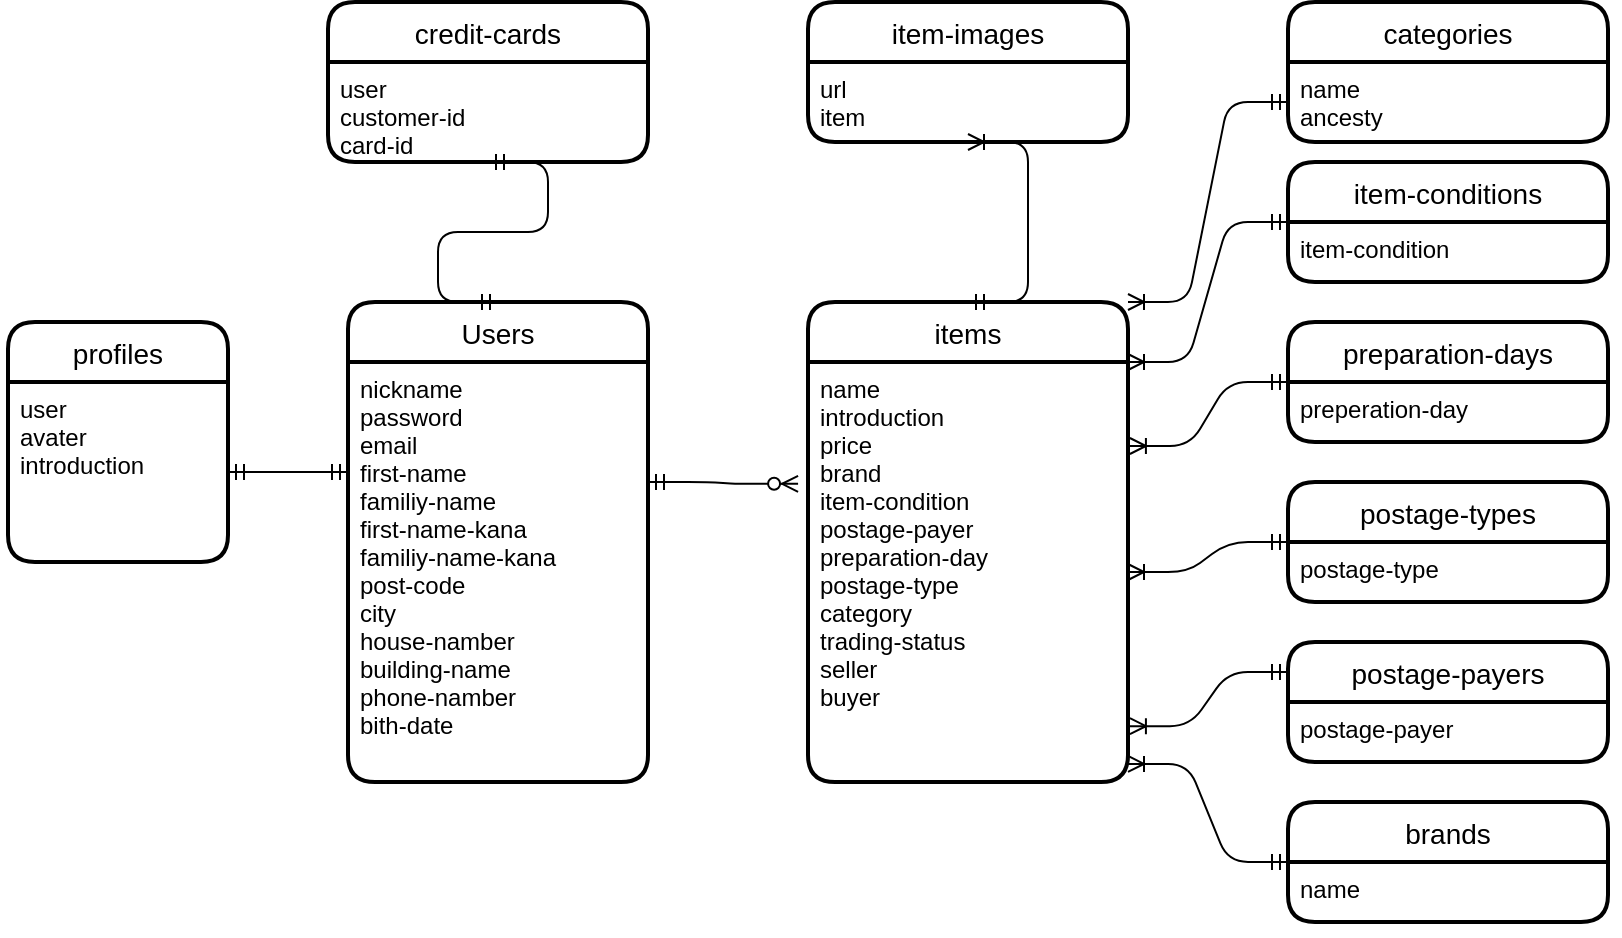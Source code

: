 <mxfile>
    <diagram id="-_IHJdTsakwkE2twF4Qq" name="ページ1">
        <mxGraphModel dx="1726" dy="569" grid="1" gridSize="10" guides="1" tooltips="1" connect="1" arrows="1" fold="1" page="1" pageScale="1" pageWidth="827" pageHeight="1169" math="0" shadow="0">
            <root>
                <mxCell id="0"/>
                <mxCell id="1" parent="0"/>
                <mxCell id="GyPT7v24sfky5DDzzVhB-27" value="profiles" style="swimlane;childLayout=stackLayout;horizontal=1;startSize=30;horizontalStack=0;rounded=1;fontSize=14;fontStyle=0;strokeWidth=2;resizeParent=0;resizeLast=1;shadow=0;dashed=0;align=center;" vertex="1" parent="1">
                    <mxGeometry y="320" width="110" height="120" as="geometry"/>
                </mxCell>
                <mxCell id="GyPT7v24sfky5DDzzVhB-28" value="user&#10;avater&#10;introduction" style="align=left;strokeColor=none;fillColor=none;spacingLeft=4;fontSize=12;verticalAlign=top;resizable=0;rotatable=0;part=1;shadow=1;" vertex="1" parent="GyPT7v24sfky5DDzzVhB-27">
                    <mxGeometry y="30" width="110" height="90" as="geometry"/>
                </mxCell>
                <mxCell id="GyPT7v24sfky5DDzzVhB-43" value="Users" style="swimlane;childLayout=stackLayout;horizontal=1;startSize=30;horizontalStack=0;rounded=1;fontSize=14;fontStyle=0;strokeWidth=2;resizeParent=0;resizeLast=1;shadow=0;dashed=0;align=center;" vertex="1" parent="1">
                    <mxGeometry x="170" y="310" width="150" height="240" as="geometry"/>
                </mxCell>
                <mxCell id="GyPT7v24sfky5DDzzVhB-44" value="nickname&#10;password&#10;email&#10;first-name&#10;familiy-name&#10;first-name-kana&#10;familiy-name-kana&#10;post-code&#10;city&#10;house-namber&#10;building-name&#10;phone-namber&#10;bith-date" style="align=left;strokeColor=none;fillColor=none;spacingLeft=4;fontSize=12;verticalAlign=top;resizable=0;rotatable=0;part=1;shadow=1;" vertex="1" parent="GyPT7v24sfky5DDzzVhB-43">
                    <mxGeometry y="30" width="150" height="210" as="geometry"/>
                </mxCell>
                <mxCell id="GyPT7v24sfky5DDzzVhB-45" value="credit-cards" style="swimlane;childLayout=stackLayout;horizontal=1;startSize=30;horizontalStack=0;rounded=1;fontSize=14;fontStyle=0;strokeWidth=2;resizeParent=0;resizeLast=1;shadow=0;dashed=0;align=center;" vertex="1" parent="1">
                    <mxGeometry x="160" y="160" width="160" height="80" as="geometry"/>
                </mxCell>
                <mxCell id="GyPT7v24sfky5DDzzVhB-46" value="user&#10;customer-id&#10;card-id" style="align=left;strokeColor=none;fillColor=none;spacingLeft=4;fontSize=12;verticalAlign=top;resizable=0;rotatable=0;part=1;shadow=1;" vertex="1" parent="GyPT7v24sfky5DDzzVhB-45">
                    <mxGeometry y="30" width="160" height="50" as="geometry"/>
                </mxCell>
                <mxCell id="GyPT7v24sfky5DDzzVhB-48" value="" style="edgeStyle=entityRelationEdgeStyle;fontSize=12;html=1;endArrow=ERmandOne;startArrow=ERmandOne;exitX=1;exitY=0.5;exitDx=0;exitDy=0;" edge="1" parent="1" source="GyPT7v24sfky5DDzzVhB-28">
                    <mxGeometry width="100" height="100" relative="1" as="geometry">
                        <mxPoint x="210" y="400" as="sourcePoint"/>
                        <mxPoint x="170" y="395" as="targetPoint"/>
                    </mxGeometry>
                </mxCell>
                <mxCell id="GyPT7v24sfky5DDzzVhB-50" value="" style="edgeStyle=entityRelationEdgeStyle;fontSize=12;html=1;endArrow=ERmandOne;startArrow=ERmandOne;entryX=0.5;entryY=1;entryDx=0;entryDy=0;exitX=0.5;exitY=0;exitDx=0;exitDy=0;" edge="1" parent="1" source="GyPT7v24sfky5DDzzVhB-43" target="GyPT7v24sfky5DDzzVhB-46">
                    <mxGeometry width="100" height="100" relative="1" as="geometry">
                        <mxPoint x="320" y="320" as="sourcePoint"/>
                        <mxPoint x="310" y="300" as="targetPoint"/>
                    </mxGeometry>
                </mxCell>
                <mxCell id="GyPT7v24sfky5DDzzVhB-52" value="items" style="swimlane;childLayout=stackLayout;horizontal=1;startSize=30;horizontalStack=0;rounded=1;fontSize=14;fontStyle=0;strokeWidth=2;resizeParent=0;resizeLast=1;shadow=0;dashed=0;align=center;" vertex="1" parent="1">
                    <mxGeometry x="400" y="310" width="160" height="240" as="geometry"/>
                </mxCell>
                <mxCell id="GyPT7v24sfky5DDzzVhB-53" value="name&#10;introduction&#10;price&#10;brand&#10;item-condition&#10;postage-payer&#10;preparation-day&#10;postage-type&#10;category&#10;trading-status&#10;seller&#10;buyer" style="align=left;strokeColor=none;fillColor=none;spacingLeft=4;fontSize=12;verticalAlign=top;resizable=0;rotatable=0;part=1;shadow=1;" vertex="1" parent="GyPT7v24sfky5DDzzVhB-52">
                    <mxGeometry y="30" width="160" height="210" as="geometry"/>
                </mxCell>
                <mxCell id="GyPT7v24sfky5DDzzVhB-56" value="" style="edgeStyle=entityRelationEdgeStyle;fontSize=12;html=1;endArrow=ERzeroToMany;startArrow=ERmandOne;exitX=1;exitY=0.286;exitDx=0;exitDy=0;exitPerimeter=0;entryX=-0.031;entryY=0.29;entryDx=0;entryDy=0;entryPerimeter=0;" edge="1" parent="1" source="GyPT7v24sfky5DDzzVhB-44" target="GyPT7v24sfky5DDzzVhB-53">
                    <mxGeometry width="100" height="100" relative="1" as="geometry">
                        <mxPoint x="330" y="400" as="sourcePoint"/>
                        <mxPoint x="380" y="401" as="targetPoint"/>
                    </mxGeometry>
                </mxCell>
                <mxCell id="GyPT7v24sfky5DDzzVhB-57" value="item-images" style="swimlane;childLayout=stackLayout;horizontal=1;startSize=30;horizontalStack=0;rounded=1;fontSize=14;fontStyle=0;strokeWidth=2;resizeParent=0;resizeLast=1;shadow=0;dashed=0;align=center;" vertex="1" parent="1">
                    <mxGeometry x="400" y="160" width="160" height="70" as="geometry"/>
                </mxCell>
                <mxCell id="GyPT7v24sfky5DDzzVhB-58" value="url&#10;item" style="align=left;strokeColor=none;fillColor=none;spacingLeft=4;fontSize=12;verticalAlign=top;resizable=0;rotatable=0;part=1;shadow=1;" vertex="1" parent="GyPT7v24sfky5DDzzVhB-57">
                    <mxGeometry y="30" width="160" height="40" as="geometry"/>
                </mxCell>
                <mxCell id="GyPT7v24sfky5DDzzVhB-59" value="" style="edgeStyle=entityRelationEdgeStyle;fontSize=12;html=1;endArrow=ERoneToMany;startArrow=ERmandOne;entryX=0.5;entryY=1;entryDx=0;entryDy=0;exitX=0.5;exitY=0;exitDx=0;exitDy=0;" edge="1" parent="1" source="GyPT7v24sfky5DDzzVhB-52" target="GyPT7v24sfky5DDzzVhB-58">
                    <mxGeometry width="100" height="100" relative="1" as="geometry">
                        <mxPoint x="480" y="300" as="sourcePoint"/>
                        <mxPoint x="480" y="210" as="targetPoint"/>
                    </mxGeometry>
                </mxCell>
                <mxCell id="GyPT7v24sfky5DDzzVhB-60" value="categories" style="swimlane;childLayout=stackLayout;horizontal=1;startSize=30;horizontalStack=0;rounded=1;fontSize=14;fontStyle=0;strokeWidth=2;resizeParent=0;resizeLast=1;shadow=0;dashed=0;align=center;" vertex="1" parent="1">
                    <mxGeometry x="640" y="160" width="160" height="70" as="geometry"/>
                </mxCell>
                <mxCell id="GyPT7v24sfky5DDzzVhB-61" value="name&#10;ancesty" style="align=left;strokeColor=none;fillColor=none;spacingLeft=4;fontSize=12;verticalAlign=top;resizable=0;rotatable=0;part=1;shadow=1;" vertex="1" parent="GyPT7v24sfky5DDzzVhB-60">
                    <mxGeometry y="30" width="160" height="40" as="geometry"/>
                </mxCell>
                <mxCell id="GyPT7v24sfky5DDzzVhB-63" value="" style="edgeStyle=entityRelationEdgeStyle;fontSize=12;html=1;endArrow=ERoneToMany;startArrow=ERmandOne;exitX=0;exitY=0.5;exitDx=0;exitDy=0;entryX=1;entryY=0;entryDx=0;entryDy=0;" edge="1" parent="1" source="GyPT7v24sfky5DDzzVhB-61" target="GyPT7v24sfky5DDzzVhB-52">
                    <mxGeometry width="100" height="100" relative="1" as="geometry">
                        <mxPoint x="650" y="340" as="sourcePoint"/>
                        <mxPoint x="540" y="300" as="targetPoint"/>
                    </mxGeometry>
                </mxCell>
                <mxCell id="GyPT7v24sfky5DDzzVhB-64" value="item-conditions" style="swimlane;childLayout=stackLayout;horizontal=1;startSize=30;horizontalStack=0;rounded=1;fontSize=14;fontStyle=0;strokeWidth=2;resizeParent=0;resizeLast=1;shadow=0;dashed=0;align=center;" vertex="1" parent="1">
                    <mxGeometry x="640" y="240" width="160" height="60" as="geometry"/>
                </mxCell>
                <mxCell id="GyPT7v24sfky5DDzzVhB-65" value="item-condition" style="align=left;strokeColor=none;fillColor=none;spacingLeft=4;fontSize=12;verticalAlign=top;resizable=0;rotatable=0;part=1;shadow=1;" vertex="1" parent="GyPT7v24sfky5DDzzVhB-64">
                    <mxGeometry y="30" width="160" height="30" as="geometry"/>
                </mxCell>
                <mxCell id="GyPT7v24sfky5DDzzVhB-66" value="preparation-days" style="swimlane;childLayout=stackLayout;horizontal=1;startSize=30;horizontalStack=0;rounded=1;fontSize=14;fontStyle=0;strokeWidth=2;resizeParent=0;resizeLast=1;shadow=0;dashed=0;align=center;" vertex="1" parent="1">
                    <mxGeometry x="640" y="320" width="160" height="60" as="geometry"/>
                </mxCell>
                <mxCell id="GyPT7v24sfky5DDzzVhB-67" value="preperation-day" style="align=left;strokeColor=none;fillColor=none;spacingLeft=4;fontSize=12;verticalAlign=top;resizable=0;rotatable=0;part=1;shadow=1;" vertex="1" parent="GyPT7v24sfky5DDzzVhB-66">
                    <mxGeometry y="30" width="160" height="30" as="geometry"/>
                </mxCell>
                <mxCell id="GyPT7v24sfky5DDzzVhB-68" value="postage-types" style="swimlane;childLayout=stackLayout;horizontal=1;startSize=30;horizontalStack=0;rounded=1;fontSize=14;fontStyle=0;strokeWidth=2;resizeParent=0;resizeLast=1;shadow=0;dashed=0;align=center;" vertex="1" parent="1">
                    <mxGeometry x="640" y="400" width="160" height="60" as="geometry"/>
                </mxCell>
                <mxCell id="GyPT7v24sfky5DDzzVhB-69" value="postage-type" style="align=left;strokeColor=none;fillColor=none;spacingLeft=4;fontSize=12;verticalAlign=top;resizable=0;rotatable=0;part=1;shadow=1;" vertex="1" parent="GyPT7v24sfky5DDzzVhB-68">
                    <mxGeometry y="30" width="160" height="30" as="geometry"/>
                </mxCell>
                <mxCell id="GyPT7v24sfky5DDzzVhB-70" value="postage-payers" style="swimlane;childLayout=stackLayout;horizontal=1;startSize=30;horizontalStack=0;rounded=1;fontSize=14;fontStyle=0;strokeWidth=2;resizeParent=0;resizeLast=1;shadow=0;dashed=0;align=center;" vertex="1" parent="1">
                    <mxGeometry x="640" y="480" width="160" height="60" as="geometry"/>
                </mxCell>
                <mxCell id="GyPT7v24sfky5DDzzVhB-71" value="postage-payer" style="align=left;strokeColor=none;fillColor=none;spacingLeft=4;fontSize=12;verticalAlign=top;resizable=0;rotatable=0;part=1;shadow=1;" vertex="1" parent="GyPT7v24sfky5DDzzVhB-70">
                    <mxGeometry y="30" width="160" height="30" as="geometry"/>
                </mxCell>
                <mxCell id="GyPT7v24sfky5DDzzVhB-72" value="brands" style="swimlane;childLayout=stackLayout;horizontal=1;startSize=30;horizontalStack=0;rounded=1;fontSize=14;fontStyle=0;strokeWidth=2;resizeParent=0;resizeLast=1;shadow=0;dashed=0;align=center;" vertex="1" parent="1">
                    <mxGeometry x="640" y="560" width="160" height="60" as="geometry"/>
                </mxCell>
                <mxCell id="GyPT7v24sfky5DDzzVhB-73" value="name" style="align=left;strokeColor=none;fillColor=none;spacingLeft=4;fontSize=12;verticalAlign=top;resizable=0;rotatable=0;part=1;shadow=1;" vertex="1" parent="GyPT7v24sfky5DDzzVhB-72">
                    <mxGeometry y="30" width="160" height="30" as="geometry"/>
                </mxCell>
                <mxCell id="GyPT7v24sfky5DDzzVhB-74" value="" style="edgeStyle=entityRelationEdgeStyle;fontSize=12;html=1;endArrow=ERoneToMany;startArrow=ERmandOne;entryX=1;entryY=0;entryDx=0;entryDy=0;exitX=0;exitY=0;exitDx=0;exitDy=0;" edge="1" parent="1" source="GyPT7v24sfky5DDzzVhB-65" target="GyPT7v24sfky5DDzzVhB-53">
                    <mxGeometry width="100" height="100" relative="1" as="geometry">
                        <mxPoint x="320" y="500" as="sourcePoint"/>
                        <mxPoint x="420" y="400" as="targetPoint"/>
                    </mxGeometry>
                </mxCell>
                <mxCell id="GyPT7v24sfky5DDzzVhB-75" value="" style="edgeStyle=entityRelationEdgeStyle;fontSize=12;html=1;endArrow=ERoneToMany;startArrow=ERmandOne;entryX=1.006;entryY=0.2;entryDx=0;entryDy=0;entryPerimeter=0;exitX=0;exitY=0;exitDx=0;exitDy=0;" edge="1" parent="1" source="GyPT7v24sfky5DDzzVhB-67" target="GyPT7v24sfky5DDzzVhB-53">
                    <mxGeometry width="100" height="100" relative="1" as="geometry">
                        <mxPoint x="650" y="350" as="sourcePoint"/>
                        <mxPoint x="570" y="370" as="targetPoint"/>
                    </mxGeometry>
                </mxCell>
                <mxCell id="GyPT7v24sfky5DDzzVhB-77" value="" style="edgeStyle=entityRelationEdgeStyle;fontSize=12;html=1;endArrow=ERoneToMany;startArrow=ERmandOne;exitX=0;exitY=0.5;exitDx=0;exitDy=0;" edge="1" parent="1" source="GyPT7v24sfky5DDzzVhB-68" target="GyPT7v24sfky5DDzzVhB-53">
                    <mxGeometry width="100" height="100" relative="1" as="geometry">
                        <mxPoint x="630" y="430" as="sourcePoint"/>
                        <mxPoint x="420" y="390" as="targetPoint"/>
                    </mxGeometry>
                </mxCell>
                <mxCell id="GyPT7v24sfky5DDzzVhB-78" value="" style="edgeStyle=entityRelationEdgeStyle;fontSize=12;html=1;endArrow=ERoneToMany;startArrow=ERmandOne;entryX=1.006;entryY=0.867;entryDx=0;entryDy=0;entryPerimeter=0;exitX=0;exitY=0.25;exitDx=0;exitDy=0;" edge="1" parent="1" source="GyPT7v24sfky5DDzzVhB-70" target="GyPT7v24sfky5DDzzVhB-53">
                    <mxGeometry width="100" height="100" relative="1" as="geometry">
                        <mxPoint x="630" y="490" as="sourcePoint"/>
                        <mxPoint x="420" y="300" as="targetPoint"/>
                    </mxGeometry>
                </mxCell>
                <mxCell id="GyPT7v24sfky5DDzzVhB-79" value="" style="edgeStyle=entityRelationEdgeStyle;fontSize=12;html=1;endArrow=ERoneToMany;startArrow=ERmandOne;exitX=0;exitY=0;exitDx=0;exitDy=0;entryX=1;entryY=0.957;entryDx=0;entryDy=0;entryPerimeter=0;" edge="1" parent="1" source="GyPT7v24sfky5DDzzVhB-73" target="GyPT7v24sfky5DDzzVhB-53">
                    <mxGeometry width="100" height="100" relative="1" as="geometry">
                        <mxPoint x="320" y="480" as="sourcePoint"/>
                        <mxPoint x="540" y="560" as="targetPoint"/>
                    </mxGeometry>
                </mxCell>
            </root>
        </mxGraphModel>
    </diagram>
    <diagram id="Cr22eUG7T8TZzV-ylCZe" name="ページ2">
        <mxGraphModel dx="899" dy="569" grid="1" gridSize="10" guides="1" tooltips="1" connect="1" arrows="1" fold="1" page="1" pageScale="1" pageWidth="827" pageHeight="1169" math="0" shadow="0">
            <root>
                <mxCell id="Q1L2OuWgNVPZUVuLQL3R-0"/>
                <mxCell id="Q1L2OuWgNVPZUVuLQL3R-1" parent="Q1L2OuWgNVPZUVuLQL3R-0"/>
                <mxCell id="b7fOqF2IW4tO9GPzOiRT-13" value="Entity" style="whiteSpace=wrap;html=1;align=center;" vertex="1" parent="Q1L2OuWgNVPZUVuLQL3R-1">
                    <mxGeometry x="390" y="500" width="100" height="40" as="geometry"/>
                </mxCell>
            </root>
        </mxGraphModel>
    </diagram>
</mxfile>